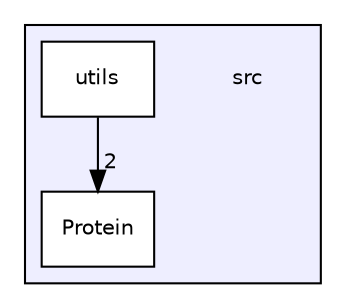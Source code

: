 digraph "/home/runner/work/ffp/ffp/src" {
  compound=true
  node [ fontsize="10", fontname="Helvetica"];
  edge [ labelfontsize="10", labelfontname="Helvetica"];
  subgraph clusterdir_68267d1309a1af8e8297ef4c3efbcdba {
    graph [ bgcolor="#eeeeff", pencolor="black", label="" URL="dir_68267d1309a1af8e8297ef4c3efbcdba.html"];
    dir_68267d1309a1af8e8297ef4c3efbcdba [shape=plaintext label="src"];
  dir_32797135fe23c5eec817d4836231640f [shape=box label="Protein" fillcolor="white" style="filled" URL="dir_32797135fe23c5eec817d4836231640f.html"];
  dir_313caf1132e152dd9b58bea13a4052ca [shape=box label="utils" fillcolor="white" style="filled" URL="dir_313caf1132e152dd9b58bea13a4052ca.html"];
  }
  dir_313caf1132e152dd9b58bea13a4052ca->dir_32797135fe23c5eec817d4836231640f [headlabel="2", labeldistance=1.5 headhref="dir_000002_000001.html"];
}
